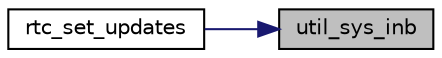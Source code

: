 digraph "util_sys_inb"
{
 // LATEX_PDF_SIZE
  edge [fontname="Helvetica",fontsize="10",labelfontname="Helvetica",labelfontsize="10"];
  node [fontname="Helvetica",fontsize="10",shape=record];
  rankdir="RL";
  Node1 [label="util_sys_inb",height=0.2,width=0.4,color="black", fillcolor="grey75", style="filled", fontcolor="black",tooltip="sys_inb wrapper"];
  Node1 -> Node2 [dir="back",color="midnightblue",fontsize="10",style="solid"];
  Node2 [label="rtc_set_updates",height=0.2,width=0.4,color="black", fillcolor="white", style="filled",URL="$group__rtc.html#ga73e9cfc707b230abcda4e24cbac48d4d",tooltip="Enables/Disables interrupts on update."];
}

